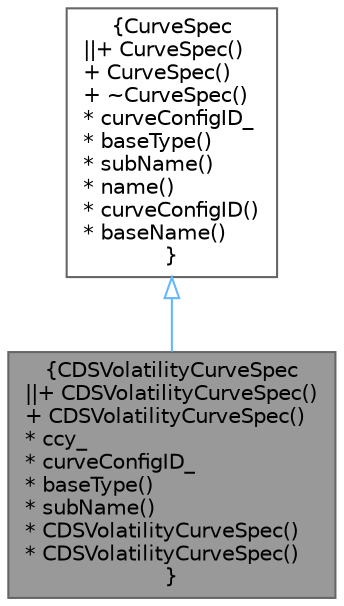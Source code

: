 digraph "CDSVolatilityCurveSpec"
{
 // INTERACTIVE_SVG=YES
 // LATEX_PDF_SIZE
  bgcolor="transparent";
  edge [fontname=Helvetica,fontsize=10,labelfontname=Helvetica,labelfontsize=10];
  node [fontname=Helvetica,fontsize=10,shape=box,height=0.2,width=0.4];
  Node1 [label="{CDSVolatilityCurveSpec\n||+ CDSVolatilityCurveSpec()\l+ CDSVolatilityCurveSpec()\l* ccy_\l* curveConfigID_\l* baseType()\l* subName()\l* CDSVolatilityCurveSpec()\l* CDSVolatilityCurveSpec()\l}",height=0.2,width=0.4,color="gray40", fillcolor="grey60", style="filled", fontcolor="black",tooltip="CDS Volatility curve description."];
  Node2 -> Node1 [dir="back",color="steelblue1",style="solid",arrowtail="onormal"];
  Node2 [label="{CurveSpec\n||+ CurveSpec()\l+ CurveSpec()\l+ ~CurveSpec()\l* curveConfigID_\l* baseType()\l* subName()\l* name()\l* curveConfigID()\l* baseName()\l}",height=0.2,width=0.4,color="gray40", fillcolor="white", style="filled",URL="$classore_1_1data_1_1_curve_spec.html",tooltip="Curve Specification."];
}
